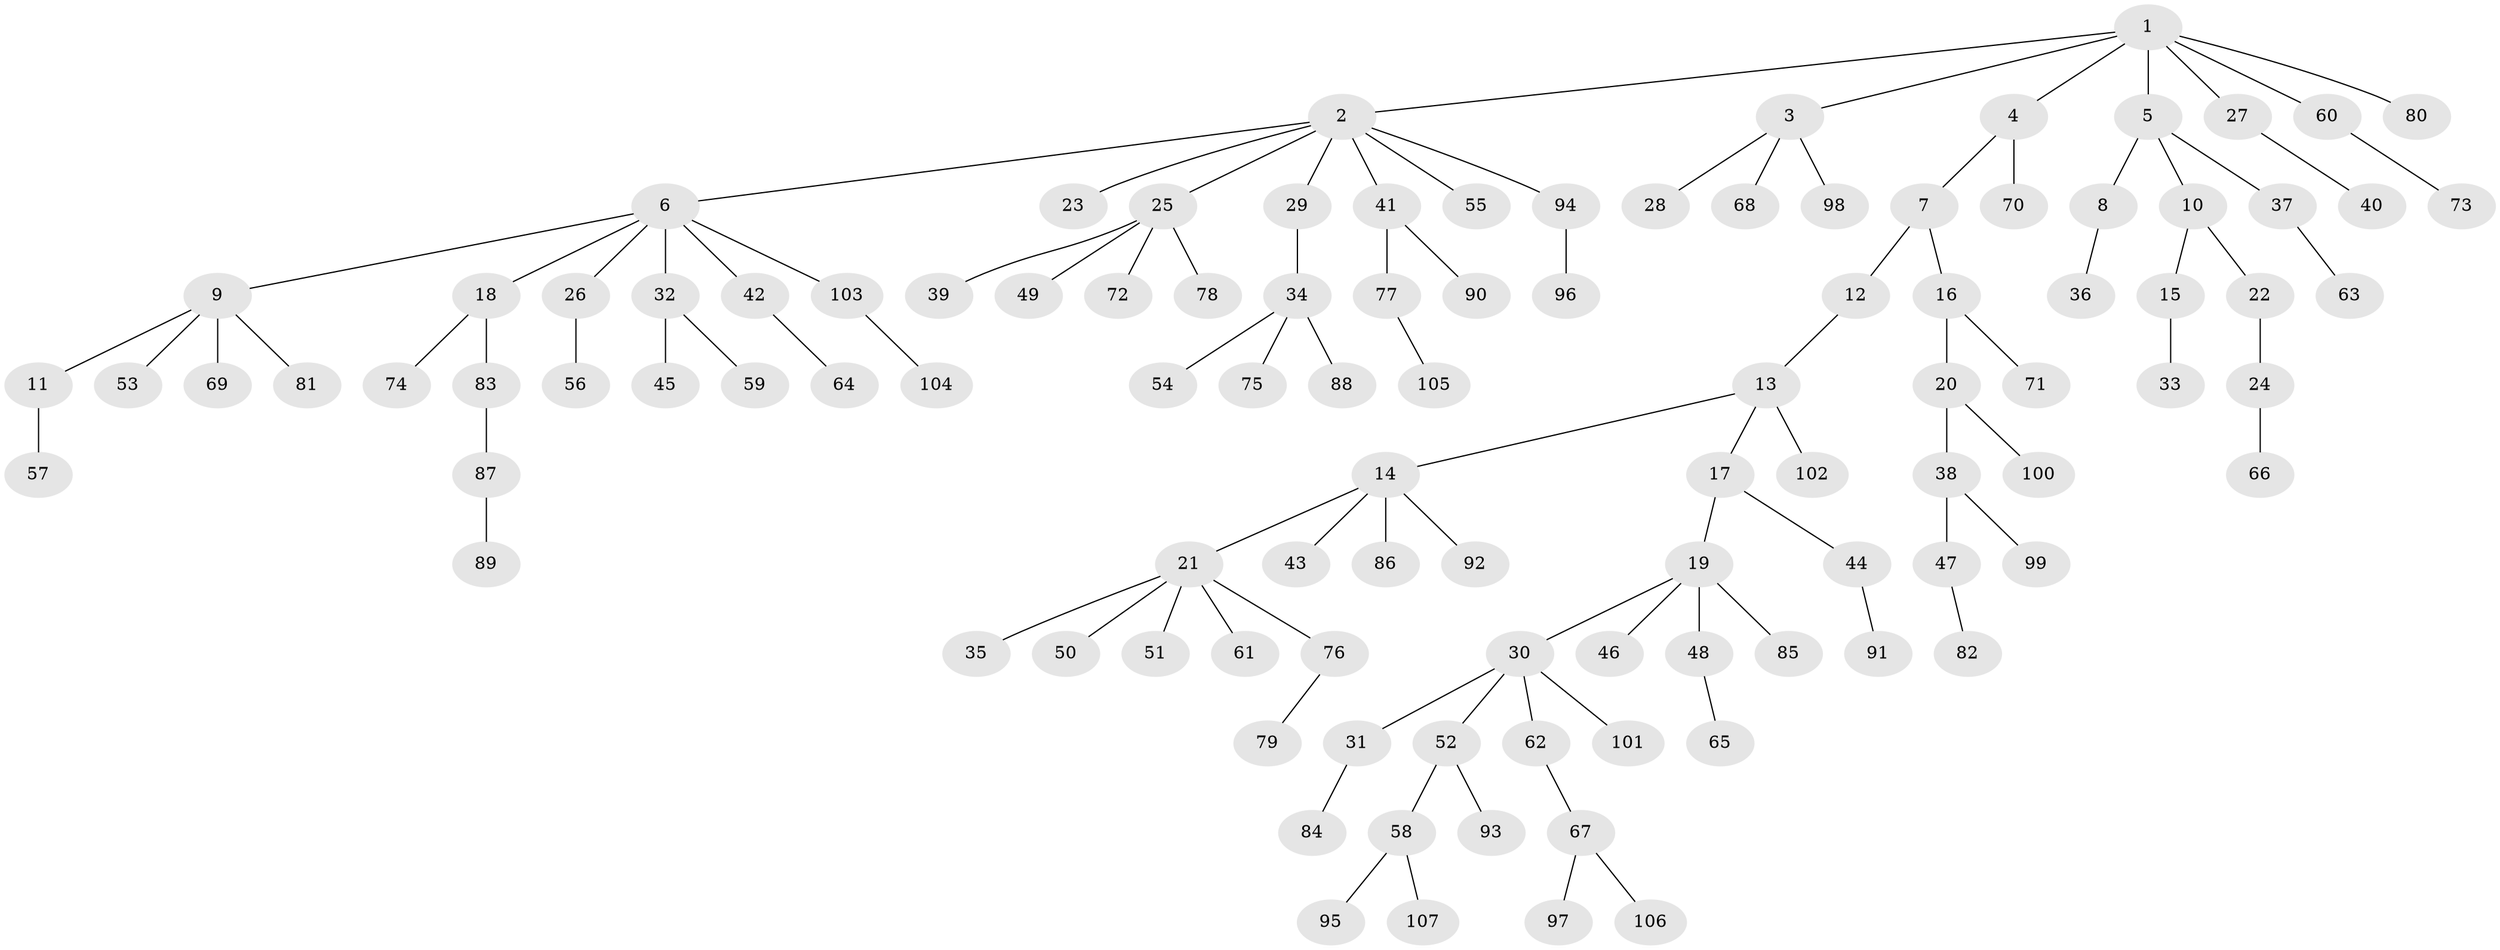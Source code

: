 // Generated by graph-tools (version 1.1) at 2025/26/03/09/25 03:26:27]
// undirected, 107 vertices, 106 edges
graph export_dot {
graph [start="1"]
  node [color=gray90,style=filled];
  1;
  2;
  3;
  4;
  5;
  6;
  7;
  8;
  9;
  10;
  11;
  12;
  13;
  14;
  15;
  16;
  17;
  18;
  19;
  20;
  21;
  22;
  23;
  24;
  25;
  26;
  27;
  28;
  29;
  30;
  31;
  32;
  33;
  34;
  35;
  36;
  37;
  38;
  39;
  40;
  41;
  42;
  43;
  44;
  45;
  46;
  47;
  48;
  49;
  50;
  51;
  52;
  53;
  54;
  55;
  56;
  57;
  58;
  59;
  60;
  61;
  62;
  63;
  64;
  65;
  66;
  67;
  68;
  69;
  70;
  71;
  72;
  73;
  74;
  75;
  76;
  77;
  78;
  79;
  80;
  81;
  82;
  83;
  84;
  85;
  86;
  87;
  88;
  89;
  90;
  91;
  92;
  93;
  94;
  95;
  96;
  97;
  98;
  99;
  100;
  101;
  102;
  103;
  104;
  105;
  106;
  107;
  1 -- 2;
  1 -- 3;
  1 -- 4;
  1 -- 5;
  1 -- 27;
  1 -- 60;
  1 -- 80;
  2 -- 6;
  2 -- 23;
  2 -- 25;
  2 -- 29;
  2 -- 41;
  2 -- 55;
  2 -- 94;
  3 -- 28;
  3 -- 68;
  3 -- 98;
  4 -- 7;
  4 -- 70;
  5 -- 8;
  5 -- 10;
  5 -- 37;
  6 -- 9;
  6 -- 18;
  6 -- 26;
  6 -- 32;
  6 -- 42;
  6 -- 103;
  7 -- 12;
  7 -- 16;
  8 -- 36;
  9 -- 11;
  9 -- 53;
  9 -- 69;
  9 -- 81;
  10 -- 15;
  10 -- 22;
  11 -- 57;
  12 -- 13;
  13 -- 14;
  13 -- 17;
  13 -- 102;
  14 -- 21;
  14 -- 43;
  14 -- 86;
  14 -- 92;
  15 -- 33;
  16 -- 20;
  16 -- 71;
  17 -- 19;
  17 -- 44;
  18 -- 74;
  18 -- 83;
  19 -- 30;
  19 -- 46;
  19 -- 48;
  19 -- 85;
  20 -- 38;
  20 -- 100;
  21 -- 35;
  21 -- 50;
  21 -- 51;
  21 -- 61;
  21 -- 76;
  22 -- 24;
  24 -- 66;
  25 -- 39;
  25 -- 49;
  25 -- 72;
  25 -- 78;
  26 -- 56;
  27 -- 40;
  29 -- 34;
  30 -- 31;
  30 -- 52;
  30 -- 62;
  30 -- 101;
  31 -- 84;
  32 -- 45;
  32 -- 59;
  34 -- 54;
  34 -- 75;
  34 -- 88;
  37 -- 63;
  38 -- 47;
  38 -- 99;
  41 -- 77;
  41 -- 90;
  42 -- 64;
  44 -- 91;
  47 -- 82;
  48 -- 65;
  52 -- 58;
  52 -- 93;
  58 -- 95;
  58 -- 107;
  60 -- 73;
  62 -- 67;
  67 -- 97;
  67 -- 106;
  76 -- 79;
  77 -- 105;
  83 -- 87;
  87 -- 89;
  94 -- 96;
  103 -- 104;
}
